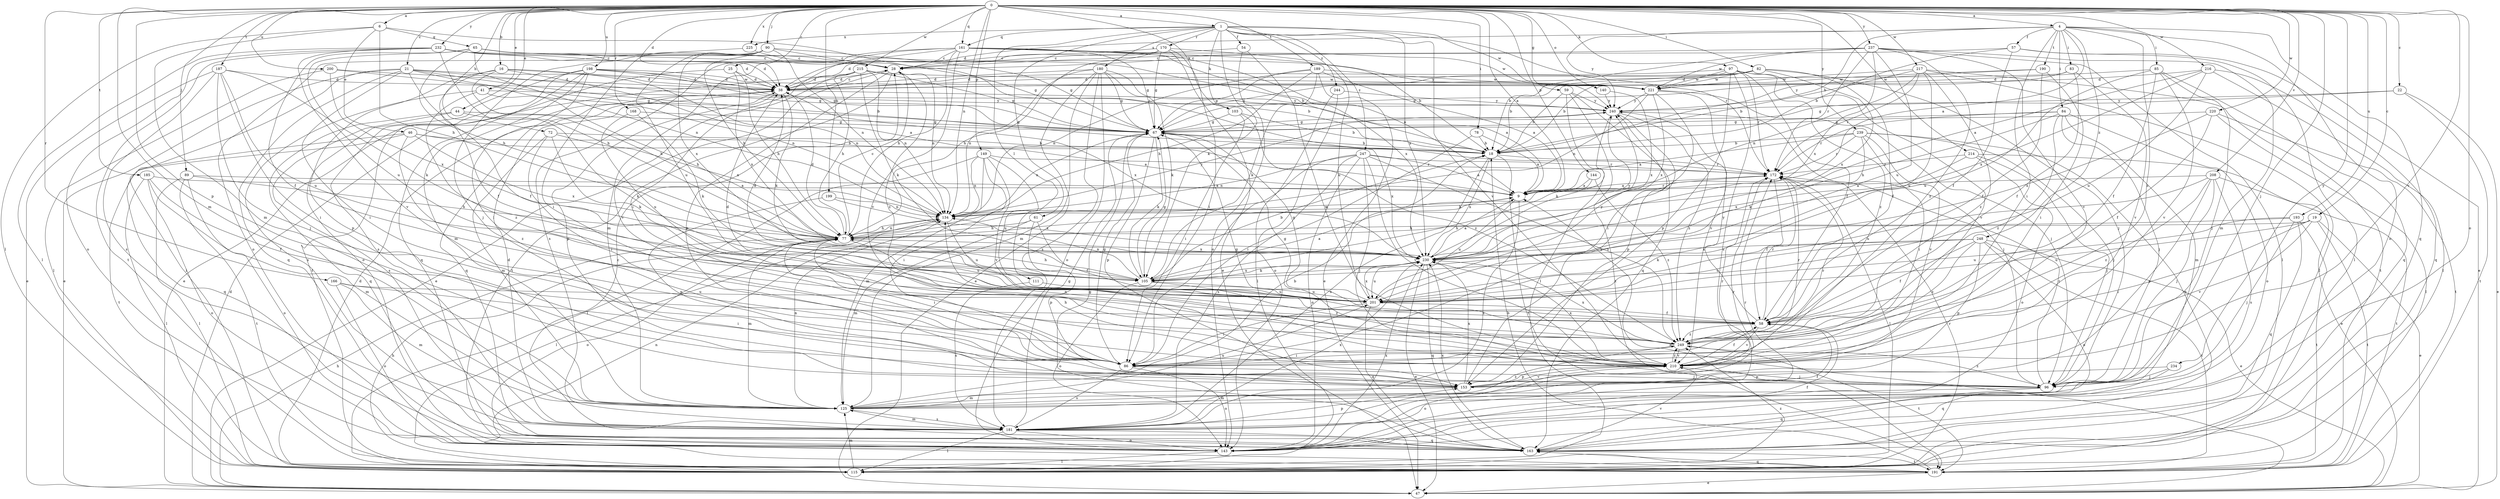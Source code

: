 strict digraph  {
0;
1;
4;
6;
9;
16;
18;
19;
21;
22;
25;
28;
38;
41;
44;
46;
47;
54;
57;
58;
59;
61;
65;
67;
72;
77;
78;
82;
83;
84;
85;
86;
89;
90;
96;
97;
103;
105;
111;
115;
125;
134;
140;
143;
144;
149;
153;
161;
163;
166;
168;
170;
172;
180;
181;
185;
187;
189;
190;
191;
193;
198;
199;
200;
201;
208;
210;
214;
215;
216;
217;
220;
221;
225;
230;
232;
234;
237;
239;
240;
244;
247;
248;
249;
0 -> 1  [label=a];
0 -> 4  [label=a];
0 -> 6  [label=a];
0 -> 9  [label=a];
0 -> 16  [label=b];
0 -> 19  [label=c];
0 -> 21  [label=c];
0 -> 22  [label=c];
0 -> 25  [label=c];
0 -> 38  [label=d];
0 -> 41  [label=e];
0 -> 44  [label=e];
0 -> 59  [label=g];
0 -> 72  [label=h];
0 -> 78  [label=i];
0 -> 82  [label=i];
0 -> 89  [label=j];
0 -> 90  [label=j];
0 -> 96  [label=j];
0 -> 97  [label=k];
0 -> 103  [label=k];
0 -> 125  [label=m];
0 -> 134  [label=n];
0 -> 140  [label=o];
0 -> 143  [label=o];
0 -> 144  [label=p];
0 -> 149  [label=p];
0 -> 153  [label=p];
0 -> 161  [label=q];
0 -> 166  [label=r];
0 -> 168  [label=r];
0 -> 185  [label=t];
0 -> 187  [label=t];
0 -> 189  [label=t];
0 -> 193  [label=u];
0 -> 198  [label=u];
0 -> 199  [label=u];
0 -> 200  [label=u];
0 -> 208  [label=v];
0 -> 210  [label=v];
0 -> 214  [label=w];
0 -> 215  [label=w];
0 -> 216  [label=w];
0 -> 217  [label=w];
0 -> 220  [label=w];
0 -> 225  [label=x];
0 -> 232  [label=y];
0 -> 234  [label=y];
0 -> 237  [label=y];
0 -> 239  [label=y];
1 -> 54  [label=f];
1 -> 61  [label=g];
1 -> 103  [label=k];
1 -> 105  [label=k];
1 -> 111  [label=l];
1 -> 161  [label=q];
1 -> 170  [label=r];
1 -> 172  [label=r];
1 -> 180  [label=s];
1 -> 210  [label=v];
1 -> 221  [label=w];
1 -> 225  [label=x];
1 -> 230  [label=x];
1 -> 244  [label=z];
1 -> 247  [label=z];
4 -> 9  [label=a];
4 -> 18  [label=b];
4 -> 38  [label=d];
4 -> 57  [label=f];
4 -> 83  [label=i];
4 -> 84  [label=i];
4 -> 85  [label=i];
4 -> 86  [label=i];
4 -> 143  [label=o];
4 -> 163  [label=q];
4 -> 190  [label=t];
4 -> 240  [label=y];
4 -> 248  [label=z];
4 -> 249  [label=z];
6 -> 46  [label=e];
6 -> 65  [label=g];
6 -> 77  [label=h];
6 -> 115  [label=l];
6 -> 125  [label=m];
6 -> 172  [label=r];
9 -> 134  [label=n];
9 -> 172  [label=r];
9 -> 181  [label=s];
9 -> 201  [label=u];
16 -> 9  [label=a];
16 -> 38  [label=d];
16 -> 58  [label=f];
16 -> 77  [label=h];
16 -> 134  [label=n];
16 -> 153  [label=p];
18 -> 172  [label=r];
18 -> 181  [label=s];
18 -> 191  [label=t];
18 -> 230  [label=x];
19 -> 47  [label=e];
19 -> 77  [label=h];
19 -> 86  [label=i];
19 -> 191  [label=t];
19 -> 201  [label=u];
19 -> 210  [label=v];
21 -> 18  [label=b];
21 -> 38  [label=d];
21 -> 47  [label=e];
21 -> 58  [label=f];
21 -> 67  [label=g];
21 -> 86  [label=i];
21 -> 115  [label=l];
21 -> 134  [label=n];
21 -> 163  [label=q];
22 -> 47  [label=e];
22 -> 67  [label=g];
22 -> 191  [label=t];
22 -> 240  [label=y];
25 -> 38  [label=d];
25 -> 77  [label=h];
25 -> 191  [label=t];
25 -> 230  [label=x];
28 -> 38  [label=d];
28 -> 47  [label=e];
28 -> 134  [label=n];
28 -> 153  [label=p];
28 -> 191  [label=t];
28 -> 249  [label=z];
38 -> 28  [label=c];
38 -> 105  [label=k];
38 -> 153  [label=p];
38 -> 163  [label=q];
38 -> 230  [label=x];
38 -> 240  [label=y];
41 -> 77  [label=h];
41 -> 181  [label=s];
41 -> 240  [label=y];
41 -> 249  [label=z];
44 -> 67  [label=g];
44 -> 105  [label=k];
44 -> 163  [label=q];
44 -> 181  [label=s];
46 -> 9  [label=a];
46 -> 18  [label=b];
46 -> 163  [label=q];
46 -> 191  [label=t];
46 -> 230  [label=x];
46 -> 249  [label=z];
47 -> 9  [label=a];
47 -> 38  [label=d];
47 -> 77  [label=h];
54 -> 28  [label=c];
54 -> 143  [label=o];
54 -> 210  [label=v];
57 -> 18  [label=b];
57 -> 28  [label=c];
57 -> 47  [label=e];
57 -> 58  [label=f];
57 -> 115  [label=l];
58 -> 38  [label=d];
58 -> 172  [label=r];
58 -> 210  [label=v];
58 -> 240  [label=y];
58 -> 249  [label=z];
59 -> 18  [label=b];
59 -> 115  [label=l];
59 -> 163  [label=q];
59 -> 191  [label=t];
59 -> 240  [label=y];
61 -> 58  [label=f];
61 -> 77  [label=h];
61 -> 125  [label=m];
61 -> 153  [label=p];
65 -> 28  [label=c];
65 -> 38  [label=d];
65 -> 58  [label=f];
65 -> 77  [label=h];
65 -> 134  [label=n];
65 -> 201  [label=u];
65 -> 240  [label=y];
67 -> 18  [label=b];
67 -> 105  [label=k];
67 -> 134  [label=n];
67 -> 153  [label=p];
67 -> 230  [label=x];
72 -> 18  [label=b];
72 -> 86  [label=i];
72 -> 105  [label=k];
72 -> 125  [label=m];
72 -> 134  [label=n];
77 -> 28  [label=c];
77 -> 38  [label=d];
77 -> 86  [label=i];
77 -> 125  [label=m];
77 -> 134  [label=n];
77 -> 143  [label=o];
77 -> 201  [label=u];
77 -> 230  [label=x];
78 -> 9  [label=a];
78 -> 18  [label=b];
78 -> 86  [label=i];
82 -> 18  [label=b];
82 -> 38  [label=d];
82 -> 58  [label=f];
82 -> 67  [label=g];
82 -> 96  [label=j];
82 -> 221  [label=w];
82 -> 230  [label=x];
83 -> 38  [label=d];
83 -> 58  [label=f];
83 -> 67  [label=g];
83 -> 210  [label=v];
84 -> 67  [label=g];
84 -> 77  [label=h];
84 -> 96  [label=j];
84 -> 125  [label=m];
84 -> 143  [label=o];
84 -> 172  [label=r];
84 -> 249  [label=z];
85 -> 38  [label=d];
85 -> 58  [label=f];
85 -> 96  [label=j];
85 -> 163  [label=q];
85 -> 201  [label=u];
85 -> 210  [label=v];
86 -> 67  [label=g];
86 -> 96  [label=j];
86 -> 143  [label=o];
86 -> 181  [label=s];
89 -> 9  [label=a];
89 -> 77  [label=h];
89 -> 115  [label=l];
89 -> 143  [label=o];
89 -> 191  [label=t];
90 -> 28  [label=c];
90 -> 67  [label=g];
90 -> 77  [label=h];
90 -> 86  [label=i];
90 -> 96  [label=j];
90 -> 134  [label=n];
90 -> 201  [label=u];
90 -> 230  [label=x];
96 -> 125  [label=m];
96 -> 163  [label=q];
96 -> 172  [label=r];
96 -> 249  [label=z];
97 -> 18  [label=b];
97 -> 38  [label=d];
97 -> 58  [label=f];
97 -> 153  [label=p];
97 -> 172  [label=r];
97 -> 181  [label=s];
97 -> 210  [label=v];
97 -> 221  [label=w];
97 -> 249  [label=z];
103 -> 18  [label=b];
103 -> 67  [label=g];
103 -> 86  [label=i];
103 -> 249  [label=z];
105 -> 9  [label=a];
105 -> 18  [label=b];
105 -> 38  [label=d];
105 -> 67  [label=g];
105 -> 77  [label=h];
105 -> 134  [label=n];
105 -> 143  [label=o];
105 -> 201  [label=u];
105 -> 230  [label=x];
105 -> 249  [label=z];
111 -> 181  [label=s];
111 -> 201  [label=u];
115 -> 38  [label=d];
115 -> 125  [label=m];
115 -> 172  [label=r];
115 -> 249  [label=z];
125 -> 18  [label=b];
125 -> 134  [label=n];
125 -> 172  [label=r];
125 -> 181  [label=s];
125 -> 201  [label=u];
125 -> 249  [label=z];
134 -> 77  [label=h];
134 -> 115  [label=l];
134 -> 201  [label=u];
134 -> 240  [label=y];
140 -> 230  [label=x];
140 -> 240  [label=y];
143 -> 58  [label=f];
143 -> 115  [label=l];
143 -> 230  [label=x];
144 -> 9  [label=a];
144 -> 77  [label=h];
144 -> 249  [label=z];
149 -> 86  [label=i];
149 -> 115  [label=l];
149 -> 125  [label=m];
149 -> 134  [label=n];
149 -> 172  [label=r];
149 -> 201  [label=u];
149 -> 210  [label=v];
153 -> 125  [label=m];
153 -> 172  [label=r];
153 -> 210  [label=v];
153 -> 230  [label=x];
153 -> 240  [label=y];
161 -> 9  [label=a];
161 -> 18  [label=b];
161 -> 28  [label=c];
161 -> 67  [label=g];
161 -> 77  [label=h];
161 -> 86  [label=i];
161 -> 125  [label=m];
161 -> 181  [label=s];
161 -> 210  [label=v];
161 -> 221  [label=w];
161 -> 230  [label=x];
163 -> 28  [label=c];
163 -> 67  [label=g];
163 -> 191  [label=t];
163 -> 210  [label=v];
163 -> 230  [label=x];
166 -> 86  [label=i];
166 -> 125  [label=m];
166 -> 143  [label=o];
166 -> 201  [label=u];
168 -> 67  [label=g];
168 -> 105  [label=k];
168 -> 201  [label=u];
170 -> 28  [label=c];
170 -> 38  [label=d];
170 -> 47  [label=e];
170 -> 67  [label=g];
170 -> 77  [label=h];
170 -> 86  [label=i];
170 -> 201  [label=u];
172 -> 9  [label=a];
172 -> 58  [label=f];
172 -> 115  [label=l];
180 -> 9  [label=a];
180 -> 38  [label=d];
180 -> 47  [label=e];
180 -> 67  [label=g];
180 -> 105  [label=k];
180 -> 125  [label=m];
180 -> 134  [label=n];
180 -> 143  [label=o];
180 -> 181  [label=s];
181 -> 38  [label=d];
181 -> 58  [label=f];
181 -> 67  [label=g];
181 -> 115  [label=l];
181 -> 125  [label=m];
181 -> 143  [label=o];
181 -> 153  [label=p];
181 -> 163  [label=q];
181 -> 172  [label=r];
181 -> 230  [label=x];
185 -> 9  [label=a];
185 -> 58  [label=f];
185 -> 115  [label=l];
185 -> 125  [label=m];
185 -> 143  [label=o];
187 -> 38  [label=d];
187 -> 47  [label=e];
187 -> 86  [label=i];
187 -> 96  [label=j];
187 -> 105  [label=k];
187 -> 181  [label=s];
187 -> 201  [label=u];
189 -> 9  [label=a];
189 -> 47  [label=e];
189 -> 67  [label=g];
189 -> 77  [label=h];
189 -> 105  [label=k];
189 -> 134  [label=n];
189 -> 221  [label=w];
190 -> 58  [label=f];
190 -> 86  [label=i];
190 -> 221  [label=w];
190 -> 240  [label=y];
191 -> 18  [label=b];
191 -> 47  [label=e];
191 -> 77  [label=h];
191 -> 134  [label=n];
191 -> 163  [label=q];
193 -> 77  [label=h];
193 -> 96  [label=j];
193 -> 163  [label=q];
193 -> 191  [label=t];
193 -> 201  [label=u];
198 -> 18  [label=b];
198 -> 38  [label=d];
198 -> 67  [label=g];
198 -> 86  [label=i];
198 -> 125  [label=m];
198 -> 143  [label=o];
198 -> 163  [label=q];
198 -> 181  [label=s];
198 -> 221  [label=w];
199 -> 134  [label=n];
199 -> 153  [label=p];
199 -> 230  [label=x];
200 -> 38  [label=d];
200 -> 67  [label=g];
200 -> 115  [label=l];
200 -> 230  [label=x];
201 -> 58  [label=f];
201 -> 67  [label=g];
201 -> 86  [label=i];
201 -> 163  [label=q];
201 -> 230  [label=x];
201 -> 240  [label=y];
208 -> 9  [label=a];
208 -> 96  [label=j];
208 -> 153  [label=p];
208 -> 181  [label=s];
208 -> 191  [label=t];
208 -> 201  [label=u];
208 -> 249  [label=z];
210 -> 58  [label=f];
210 -> 67  [label=g];
210 -> 77  [label=h];
210 -> 96  [label=j];
210 -> 134  [label=n];
210 -> 143  [label=o];
210 -> 153  [label=p];
210 -> 172  [label=r];
210 -> 230  [label=x];
210 -> 249  [label=z];
214 -> 47  [label=e];
214 -> 96  [label=j];
214 -> 143  [label=o];
214 -> 172  [label=r];
214 -> 230  [label=x];
215 -> 38  [label=d];
215 -> 47  [label=e];
215 -> 67  [label=g];
215 -> 77  [label=h];
215 -> 105  [label=k];
215 -> 134  [label=n];
215 -> 210  [label=v];
215 -> 221  [label=w];
216 -> 9  [label=a];
216 -> 38  [label=d];
216 -> 115  [label=l];
216 -> 163  [label=q];
216 -> 201  [label=u];
216 -> 230  [label=x];
217 -> 18  [label=b];
217 -> 115  [label=l];
217 -> 134  [label=n];
217 -> 172  [label=r];
217 -> 191  [label=t];
217 -> 201  [label=u];
217 -> 221  [label=w];
217 -> 249  [label=z];
220 -> 58  [label=f];
220 -> 67  [label=g];
220 -> 115  [label=l];
220 -> 191  [label=t];
220 -> 230  [label=x];
221 -> 86  [label=i];
221 -> 96  [label=j];
221 -> 134  [label=n];
221 -> 210  [label=v];
221 -> 230  [label=x];
221 -> 240  [label=y];
225 -> 28  [label=c];
225 -> 143  [label=o];
230 -> 9  [label=a];
230 -> 47  [label=e];
230 -> 105  [label=k];
230 -> 163  [label=q];
230 -> 201  [label=u];
230 -> 240  [label=y];
232 -> 18  [label=b];
232 -> 28  [label=c];
232 -> 38  [label=d];
232 -> 67  [label=g];
232 -> 77  [label=h];
232 -> 115  [label=l];
232 -> 143  [label=o];
232 -> 191  [label=t];
232 -> 210  [label=v];
234 -> 96  [label=j];
234 -> 153  [label=p];
234 -> 163  [label=q];
237 -> 18  [label=b];
237 -> 28  [label=c];
237 -> 115  [label=l];
237 -> 125  [label=m];
237 -> 172  [label=r];
237 -> 201  [label=u];
237 -> 210  [label=v];
237 -> 221  [label=w];
237 -> 230  [label=x];
237 -> 249  [label=z];
239 -> 9  [label=a];
239 -> 18  [label=b];
239 -> 86  [label=i];
239 -> 96  [label=j];
239 -> 105  [label=k];
239 -> 163  [label=q];
239 -> 172  [label=r];
239 -> 210  [label=v];
240 -> 67  [label=g];
240 -> 96  [label=j];
240 -> 105  [label=k];
240 -> 153  [label=p];
240 -> 249  [label=z];
244 -> 115  [label=l];
244 -> 143  [label=o];
244 -> 240  [label=y];
247 -> 9  [label=a];
247 -> 86  [label=i];
247 -> 96  [label=j];
247 -> 134  [label=n];
247 -> 143  [label=o];
247 -> 172  [label=r];
247 -> 181  [label=s];
247 -> 210  [label=v];
247 -> 249  [label=z];
248 -> 47  [label=e];
248 -> 58  [label=f];
248 -> 105  [label=k];
248 -> 143  [label=o];
248 -> 153  [label=p];
248 -> 191  [label=t];
248 -> 201  [label=u];
248 -> 230  [label=x];
248 -> 249  [label=z];
249 -> 67  [label=g];
249 -> 86  [label=i];
249 -> 172  [label=r];
249 -> 191  [label=t];
249 -> 210  [label=v];
249 -> 230  [label=x];
}
